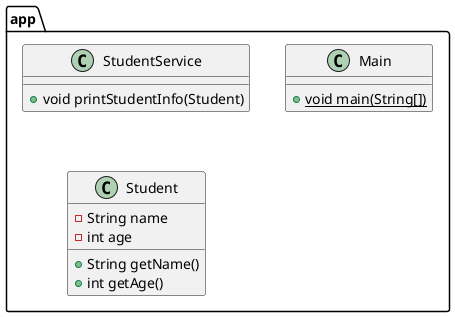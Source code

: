 @startuml
class app.StudentService {
+ void printStudentInfo(Student)
}

class app.Main {
+ {static} void main(String[])
}

class app.Student {
- String name
- int age
+ String getName()
+ int getAge()
}


@enduml